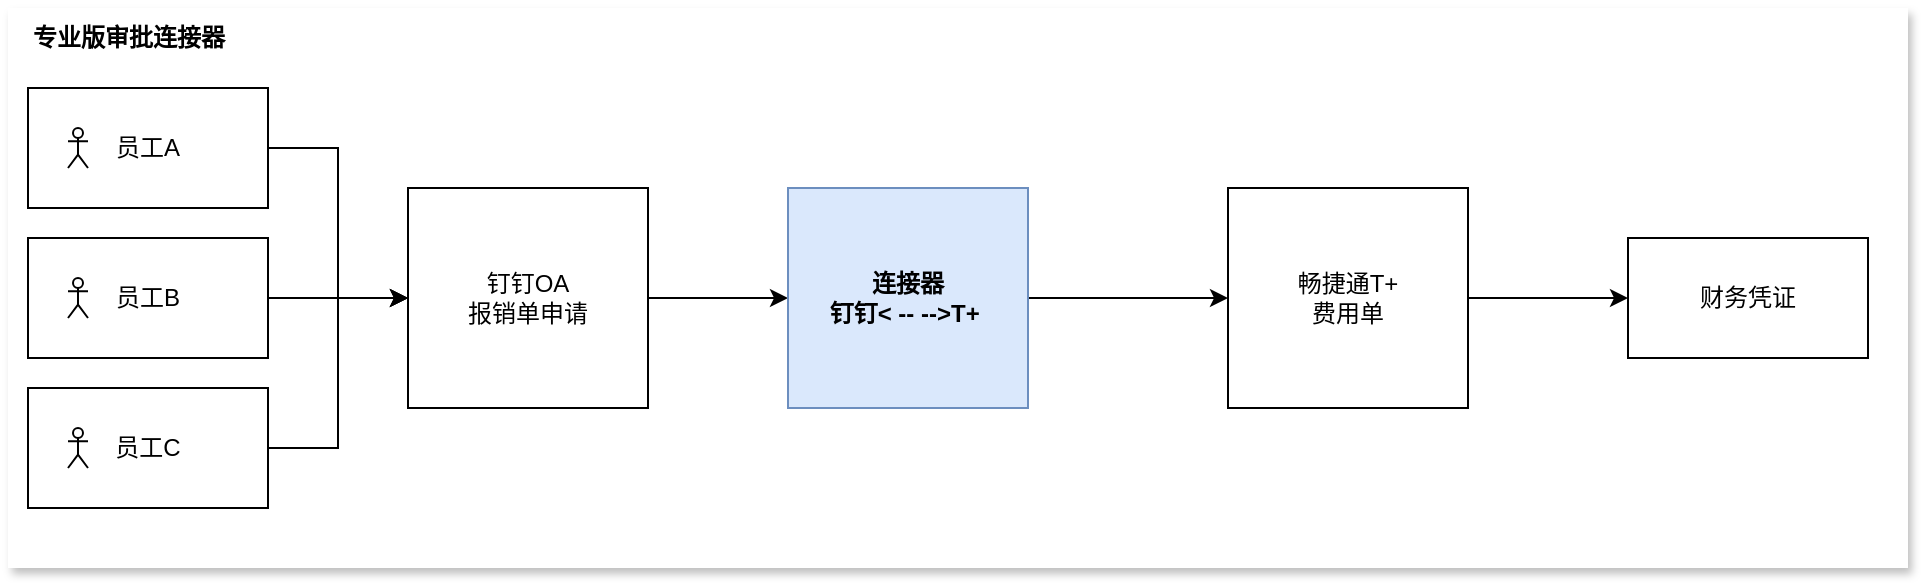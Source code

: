 <mxfile version="24.0.7" type="github">
  <diagram name="第 1 页" id="iVRpCrUrP8xbL3HAmuBc">
    <mxGraphModel dx="2192" dy="1947" grid="1" gridSize="10" guides="1" tooltips="1" connect="1" arrows="1" fold="1" page="1" pageScale="1" pageWidth="827" pageHeight="1169" math="0" shadow="0">
      <root>
        <mxCell id="0" />
        <mxCell id="1" parent="0" />
        <mxCell id="2e6YunB6FHLJtZaZLQi0-15" value="" style="rounded=0;whiteSpace=wrap;html=1;strokeColor=none;shadow=1;" vertex="1" parent="1">
          <mxGeometry width="950" height="280" as="geometry" />
        </mxCell>
        <mxCell id="2e6YunB6FHLJtZaZLQi0-16" value="" style="edgeStyle=orthogonalEdgeStyle;rounded=0;orthogonalLoop=1;jettySize=auto;html=1;" edge="1" parent="1" source="2e6YunB6FHLJtZaZLQi0-17" target="2e6YunB6FHLJtZaZLQi0-23">
          <mxGeometry relative="1" as="geometry" />
        </mxCell>
        <mxCell id="2e6YunB6FHLJtZaZLQi0-17" value="员工A" style="rounded=0;whiteSpace=wrap;html=1;" vertex="1" parent="1">
          <mxGeometry x="10" y="40" width="120" height="60" as="geometry" />
        </mxCell>
        <mxCell id="2e6YunB6FHLJtZaZLQi0-18" value="" style="edgeStyle=orthogonalEdgeStyle;rounded=0;orthogonalLoop=1;jettySize=auto;html=1;" edge="1" parent="1" source="2e6YunB6FHLJtZaZLQi0-19" target="2e6YunB6FHLJtZaZLQi0-23">
          <mxGeometry relative="1" as="geometry" />
        </mxCell>
        <mxCell id="2e6YunB6FHLJtZaZLQi0-19" value="员工B" style="rounded=0;whiteSpace=wrap;html=1;" vertex="1" parent="1">
          <mxGeometry x="10" y="115" width="120" height="60" as="geometry" />
        </mxCell>
        <mxCell id="2e6YunB6FHLJtZaZLQi0-20" value="" style="edgeStyle=orthogonalEdgeStyle;rounded=0;orthogonalLoop=1;jettySize=auto;html=1;" edge="1" parent="1" source="2e6YunB6FHLJtZaZLQi0-21" target="2e6YunB6FHLJtZaZLQi0-23">
          <mxGeometry relative="1" as="geometry" />
        </mxCell>
        <mxCell id="2e6YunB6FHLJtZaZLQi0-21" value="员工C" style="rounded=0;whiteSpace=wrap;html=1;" vertex="1" parent="1">
          <mxGeometry x="10" y="190" width="120" height="60" as="geometry" />
        </mxCell>
        <mxCell id="2e6YunB6FHLJtZaZLQi0-22" value="" style="edgeStyle=orthogonalEdgeStyle;rounded=0;orthogonalLoop=1;jettySize=auto;html=1;" edge="1" parent="1" source="2e6YunB6FHLJtZaZLQi0-23" target="2e6YunB6FHLJtZaZLQi0-25">
          <mxGeometry relative="1" as="geometry" />
        </mxCell>
        <mxCell id="2e6YunB6FHLJtZaZLQi0-23" value="钉钉OA&lt;div&gt;报销单申请&lt;/div&gt;" style="rounded=0;whiteSpace=wrap;html=1;" vertex="1" parent="1">
          <mxGeometry x="200" y="90" width="120" height="110" as="geometry" />
        </mxCell>
        <mxCell id="2e6YunB6FHLJtZaZLQi0-24" value="" style="edgeStyle=orthogonalEdgeStyle;rounded=0;orthogonalLoop=1;jettySize=auto;html=1;" edge="1" parent="1" source="2e6YunB6FHLJtZaZLQi0-25" target="2e6YunB6FHLJtZaZLQi0-27">
          <mxGeometry relative="1" as="geometry" />
        </mxCell>
        <mxCell id="2e6YunB6FHLJtZaZLQi0-25" value="连接器&lt;div&gt;钉钉&amp;lt; -- --&amp;gt;T+&amp;nbsp;&lt;br&gt;&lt;/div&gt;" style="rounded=0;whiteSpace=wrap;html=1;fontStyle=1;fillColor=#dae8fc;strokeColor=#6c8ebf;" vertex="1" parent="1">
          <mxGeometry x="390" y="90" width="120" height="110" as="geometry" />
        </mxCell>
        <mxCell id="2e6YunB6FHLJtZaZLQi0-26" value="" style="edgeStyle=orthogonalEdgeStyle;rounded=0;orthogonalLoop=1;jettySize=auto;html=1;" edge="1" parent="1" source="2e6YunB6FHLJtZaZLQi0-27" target="2e6YunB6FHLJtZaZLQi0-28">
          <mxGeometry relative="1" as="geometry" />
        </mxCell>
        <mxCell id="2e6YunB6FHLJtZaZLQi0-27" value="畅捷通T+&lt;div&gt;费用单&lt;/div&gt;" style="rounded=0;whiteSpace=wrap;html=1;" vertex="1" parent="1">
          <mxGeometry x="610" y="90" width="120" height="110" as="geometry" />
        </mxCell>
        <mxCell id="2e6YunB6FHLJtZaZLQi0-28" value="财务凭证" style="whiteSpace=wrap;html=1;rounded=0;" vertex="1" parent="1">
          <mxGeometry x="810" y="115" width="120" height="60" as="geometry" />
        </mxCell>
        <mxCell id="2e6YunB6FHLJtZaZLQi0-29" value="专业版审批连接器" style="text;html=1;align=center;verticalAlign=middle;resizable=0;points=[];autosize=1;strokeColor=none;fillColor=none;fontStyle=1" vertex="1" parent="1">
          <mxGeometry width="120" height="30" as="geometry" />
        </mxCell>
        <mxCell id="2e6YunB6FHLJtZaZLQi0-30" value="" style="shape=umlActor;verticalLabelPosition=bottom;verticalAlign=top;html=1;outlineConnect=0;" vertex="1" parent="1">
          <mxGeometry x="30" y="60" width="10" height="20" as="geometry" />
        </mxCell>
        <mxCell id="2e6YunB6FHLJtZaZLQi0-31" value="" style="shape=umlActor;verticalLabelPosition=bottom;verticalAlign=top;html=1;outlineConnect=0;" vertex="1" parent="1">
          <mxGeometry x="30" y="135" width="10" height="20" as="geometry" />
        </mxCell>
        <mxCell id="2e6YunB6FHLJtZaZLQi0-32" value="" style="shape=umlActor;verticalLabelPosition=bottom;verticalAlign=top;html=1;outlineConnect=0;" vertex="1" parent="1">
          <mxGeometry x="30" y="210" width="10" height="20" as="geometry" />
        </mxCell>
      </root>
    </mxGraphModel>
  </diagram>
</mxfile>
